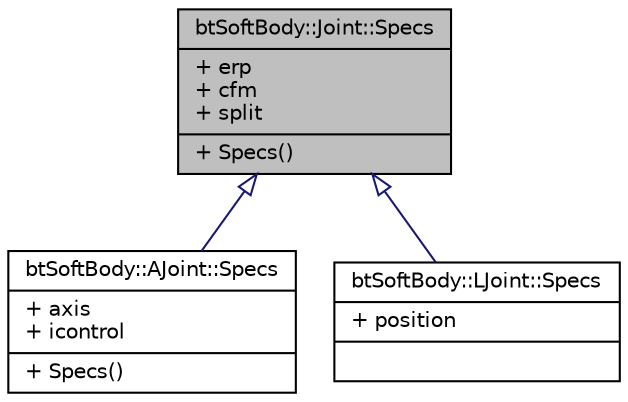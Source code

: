 digraph G
{
  edge [fontname="Helvetica",fontsize="10",labelfontname="Helvetica",labelfontsize="10"];
  node [fontname="Helvetica",fontsize="10",shape=record];
  Node1 [label="{btSoftBody::Joint::Specs\n|+ erp\l+ cfm\l+ split\l|+ Specs()\l}",height=0.2,width=0.4,color="black", fillcolor="grey75", style="filled" fontcolor="black"];
  Node1 -> Node2 [dir=back,color="midnightblue",fontsize="10",style="solid",arrowtail="empty",fontname="Helvetica"];
  Node2 [label="{btSoftBody::AJoint::Specs\n|+ axis\l+ icontrol\l|+ Specs()\l}",height=0.2,width=0.4,color="black", fillcolor="white", style="filled",URL="$d0/dec/structbtSoftBody_1_1AJoint_1_1Specs.html"];
  Node1 -> Node3 [dir=back,color="midnightblue",fontsize="10",style="solid",arrowtail="empty",fontname="Helvetica"];
  Node3 [label="{btSoftBody::LJoint::Specs\n|+ position\l|}",height=0.2,width=0.4,color="black", fillcolor="white", style="filled",URL="$d2/d7e/structbtSoftBody_1_1LJoint_1_1Specs.html"];
}

